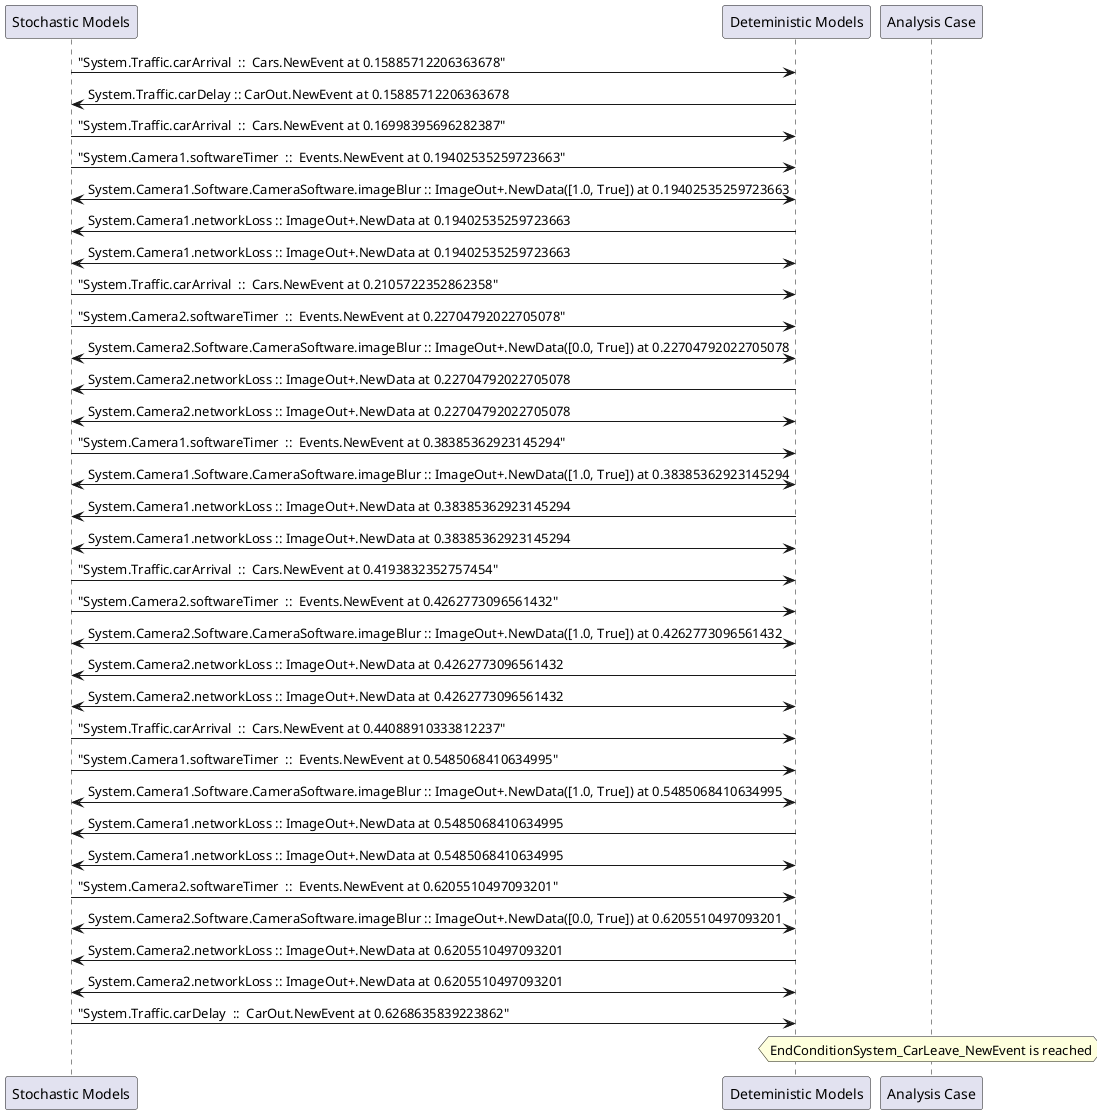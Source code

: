 
	@startuml
	participant "Stochastic Models" as stochmodel
	participant "Deteministic Models" as detmodel
	participant "Analysis Case" as analysis
	{24944_stop} stochmodel -> detmodel : "System.Traffic.carArrival  ::  Cars.NewEvent at 0.15885712206363678"
{24963_start} detmodel -> stochmodel : System.Traffic.carDelay :: CarOut.NewEvent at 0.15885712206363678
{24945_stop} stochmodel -> detmodel : "System.Traffic.carArrival  ::  Cars.NewEvent at 0.16998395696282387"
{24912_stop} stochmodel -> detmodel : "System.Camera1.softwareTimer  ::  Events.NewEvent at 0.19402535259723663"
detmodel <-> stochmodel : System.Camera1.Software.CameraSoftware.imageBlur :: ImageOut+.NewData([1.0, True]) at 0.19402535259723663
detmodel -> stochmodel : System.Camera1.networkLoss :: ImageOut+.NewData at 0.19402535259723663
detmodel <-> stochmodel : System.Camera1.networkLoss :: ImageOut+.NewData at 0.19402535259723663
{24946_stop} stochmodel -> detmodel : "System.Traffic.carArrival  ::  Cars.NewEvent at 0.2105722352862358"
{24928_stop} stochmodel -> detmodel : "System.Camera2.softwareTimer  ::  Events.NewEvent at 0.22704792022705078"
detmodel <-> stochmodel : System.Camera2.Software.CameraSoftware.imageBlur :: ImageOut+.NewData([0.0, True]) at 0.22704792022705078
detmodel -> stochmodel : System.Camera2.networkLoss :: ImageOut+.NewData at 0.22704792022705078
detmodel <-> stochmodel : System.Camera2.networkLoss :: ImageOut+.NewData at 0.22704792022705078
{24913_stop} stochmodel -> detmodel : "System.Camera1.softwareTimer  ::  Events.NewEvent at 0.38385362923145294"
detmodel <-> stochmodel : System.Camera1.Software.CameraSoftware.imageBlur :: ImageOut+.NewData([1.0, True]) at 0.38385362923145294
detmodel -> stochmodel : System.Camera1.networkLoss :: ImageOut+.NewData at 0.38385362923145294
detmodel <-> stochmodel : System.Camera1.networkLoss :: ImageOut+.NewData at 0.38385362923145294
{24947_stop} stochmodel -> detmodel : "System.Traffic.carArrival  ::  Cars.NewEvent at 0.4193832352757454"
{24929_stop} stochmodel -> detmodel : "System.Camera2.softwareTimer  ::  Events.NewEvent at 0.4262773096561432"
detmodel <-> stochmodel : System.Camera2.Software.CameraSoftware.imageBlur :: ImageOut+.NewData([1.0, True]) at 0.4262773096561432
detmodel -> stochmodel : System.Camera2.networkLoss :: ImageOut+.NewData at 0.4262773096561432
detmodel <-> stochmodel : System.Camera2.networkLoss :: ImageOut+.NewData at 0.4262773096561432
{24948_stop} stochmodel -> detmodel : "System.Traffic.carArrival  ::  Cars.NewEvent at 0.44088910333812237"
{24914_stop} stochmodel -> detmodel : "System.Camera1.softwareTimer  ::  Events.NewEvent at 0.5485068410634995"
detmodel <-> stochmodel : System.Camera1.Software.CameraSoftware.imageBlur :: ImageOut+.NewData([1.0, True]) at 0.5485068410634995
detmodel -> stochmodel : System.Camera1.networkLoss :: ImageOut+.NewData at 0.5485068410634995
detmodel <-> stochmodel : System.Camera1.networkLoss :: ImageOut+.NewData at 0.5485068410634995
{24930_stop} stochmodel -> detmodel : "System.Camera2.softwareTimer  ::  Events.NewEvent at 0.6205510497093201"
detmodel <-> stochmodel : System.Camera2.Software.CameraSoftware.imageBlur :: ImageOut+.NewData([0.0, True]) at 0.6205510497093201
detmodel -> stochmodel : System.Camera2.networkLoss :: ImageOut+.NewData at 0.6205510497093201
detmodel <-> stochmodel : System.Camera2.networkLoss :: ImageOut+.NewData at 0.6205510497093201
{24963_stop} stochmodel -> detmodel : "System.Traffic.carDelay  ::  CarOut.NewEvent at 0.6268635839223862"
{24963_start} <-> {24963_stop} : delay
hnote over analysis 
EndConditionSystem_CarLeave_NewEvent is reached
endnote
@enduml